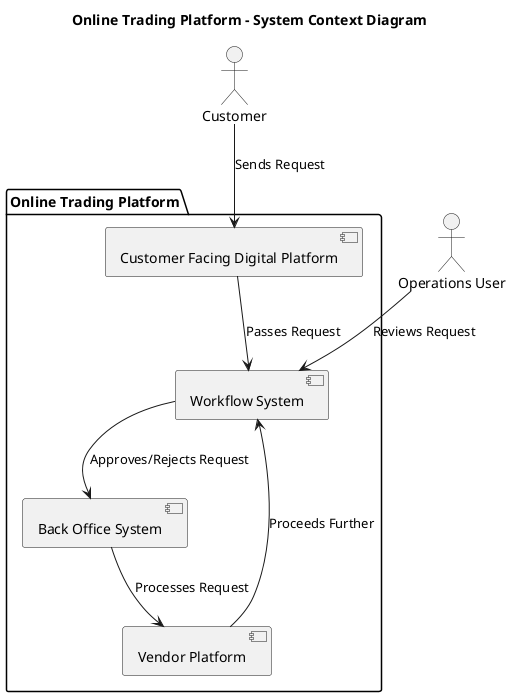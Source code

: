 @startuml
title Online Trading Platform - System Context Diagram

actor Customer as C
actor "Operations User" as OU

package "Online Trading Platform" {
    [Customer Facing Digital Platform] as CDP
    [Workflow System] as WS
    [Back Office System] as BOS
    [Vendor Platform] as VP
}

C --> CDP : Sends Request
CDP --> WS : Passes Request
OU --> WS : Reviews Request
WS --> BOS : Approves/Rejects Request
BOS --> VP : Processes Request
VP --> WS : Proceeds Further

@enduml